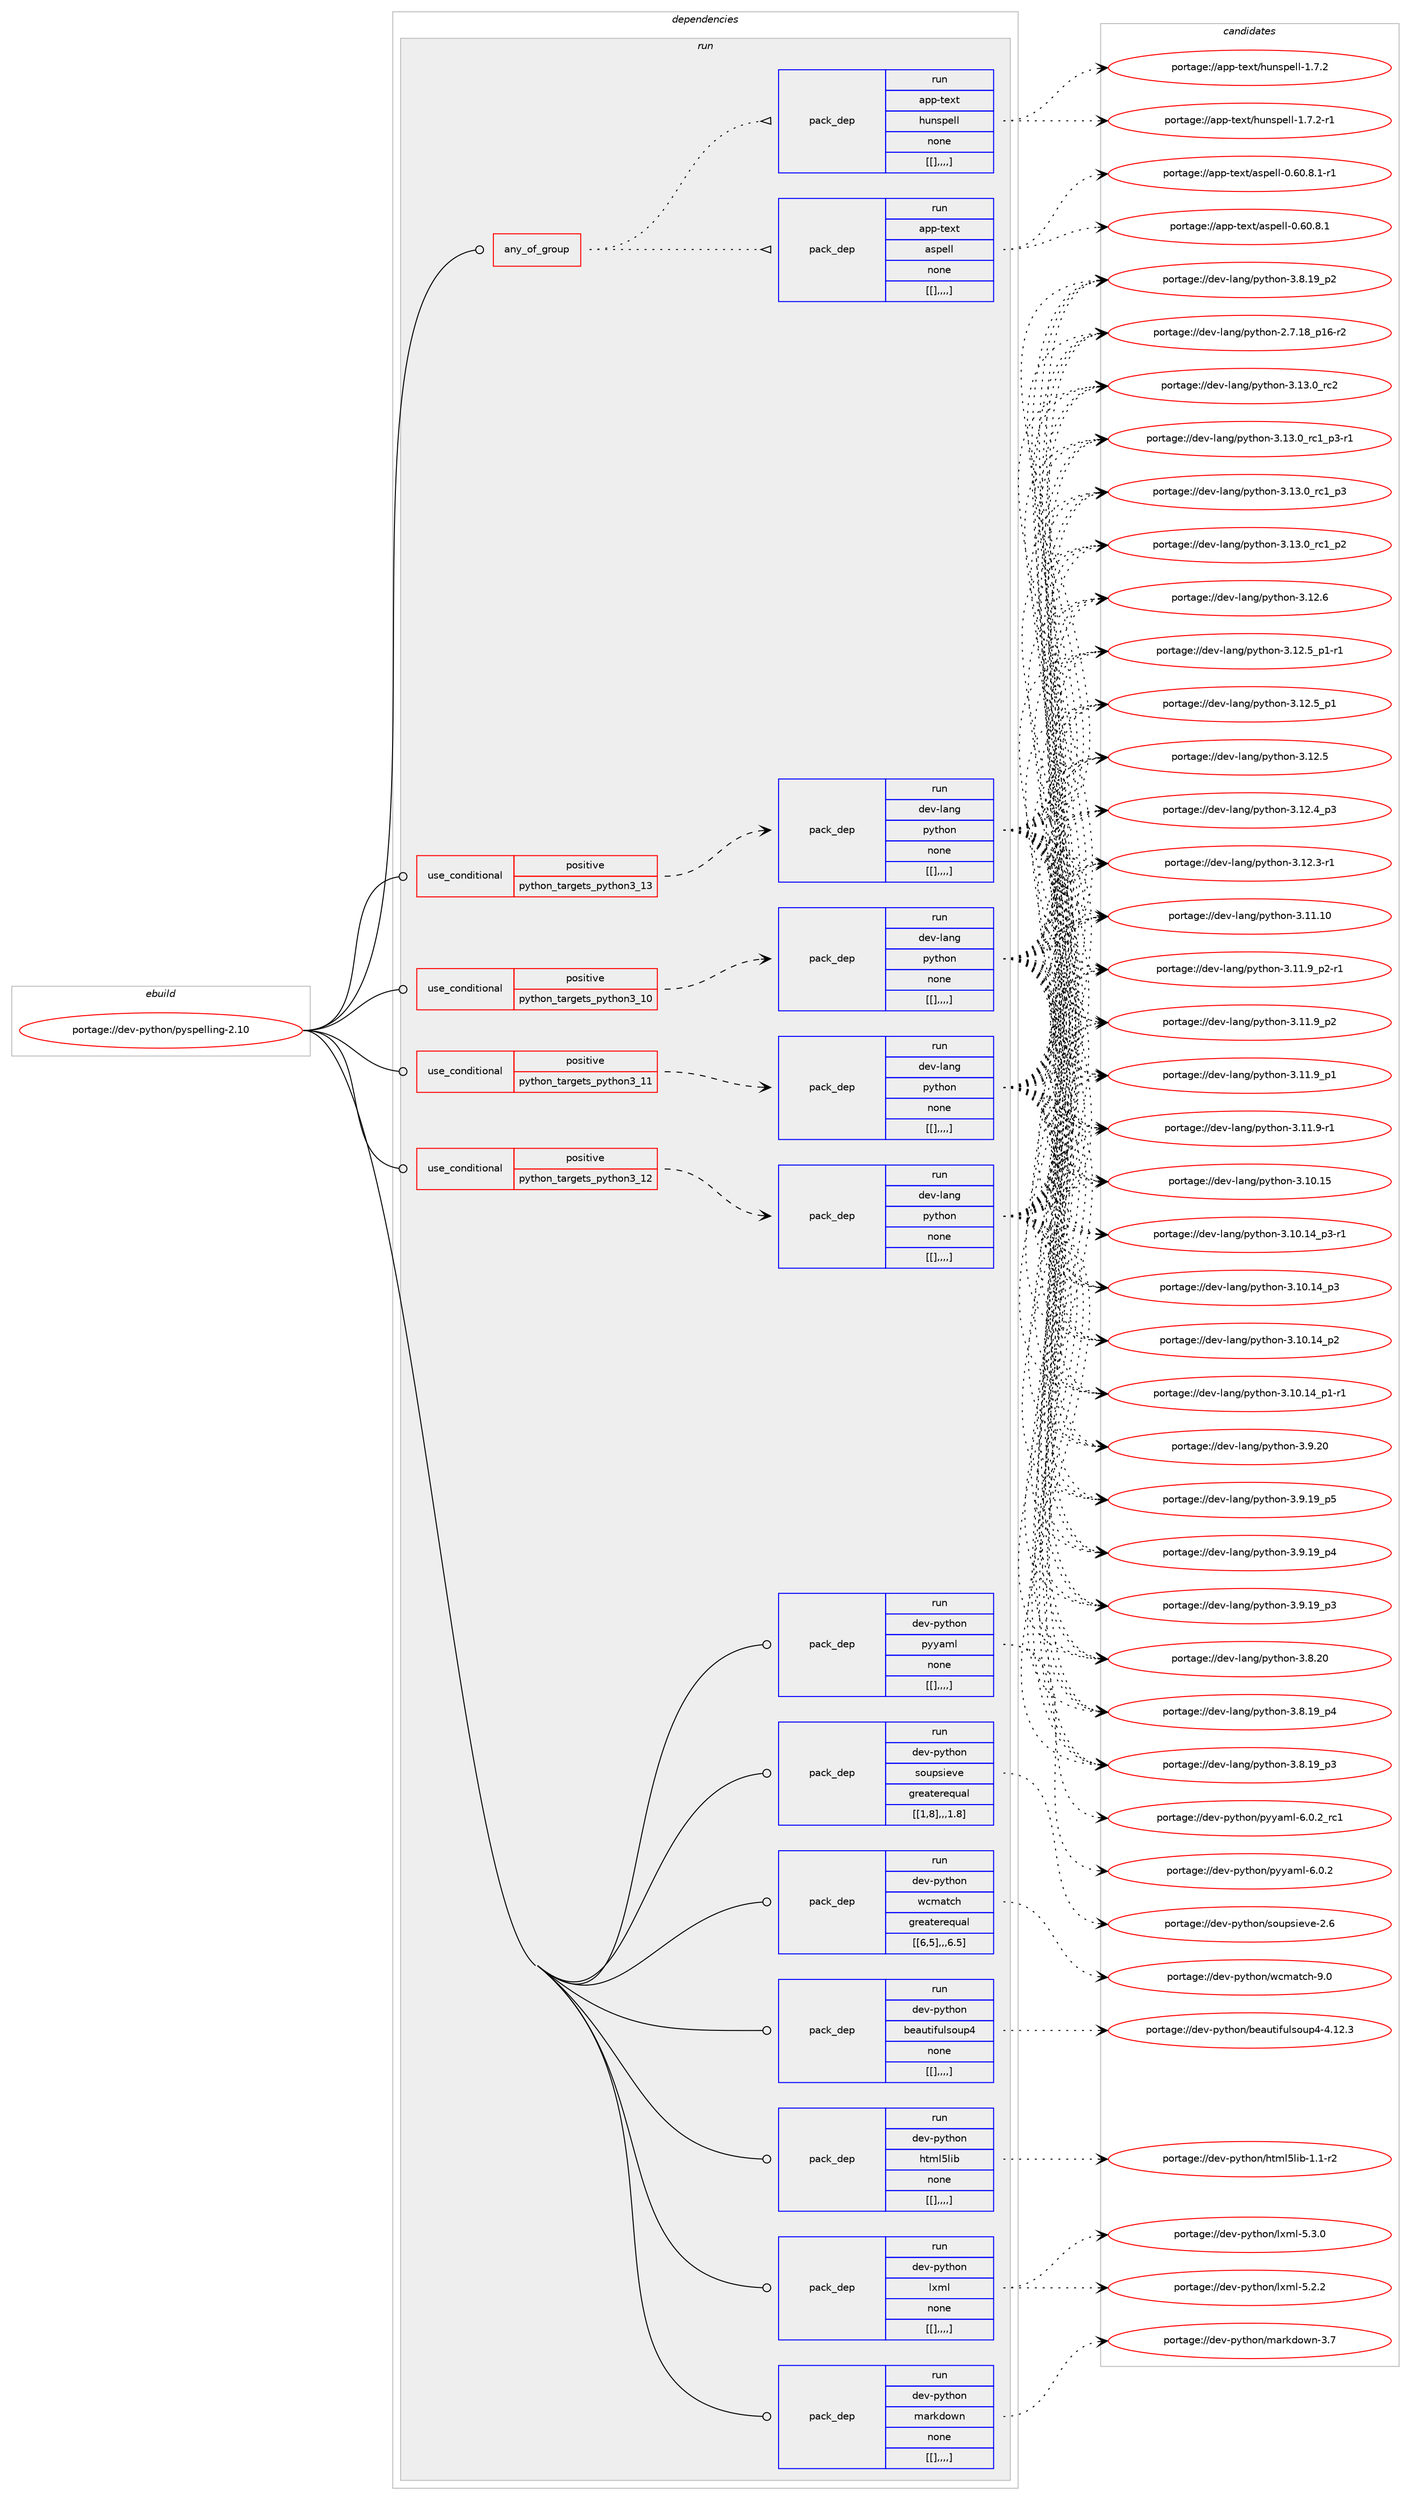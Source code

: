 digraph prolog {

# *************
# Graph options
# *************

newrank=true;
concentrate=true;
compound=true;
graph [rankdir=LR,fontname=Helvetica,fontsize=10,ranksep=1.5];#, ranksep=2.5, nodesep=0.2];
edge  [arrowhead=vee];
node  [fontname=Helvetica,fontsize=10];

# **********
# The ebuild
# **********

subgraph cluster_leftcol {
color=gray;
label=<<i>ebuild</i>>;
id [label="portage://dev-python/pyspelling-2.10", color=red, width=4, href="../dev-python/pyspelling-2.10.svg"];
}

# ****************
# The dependencies
# ****************

subgraph cluster_midcol {
color=gray;
label=<<i>dependencies</i>>;
subgraph cluster_compile {
fillcolor="#eeeeee";
style=filled;
label=<<i>compile</i>>;
}
subgraph cluster_compileandrun {
fillcolor="#eeeeee";
style=filled;
label=<<i>compile and run</i>>;
}
subgraph cluster_run {
fillcolor="#eeeeee";
style=filled;
label=<<i>run</i>>;
subgraph any1105 {
dependency160490 [label=<<TABLE BORDER="0" CELLBORDER="1" CELLSPACING="0" CELLPADDING="4"><TR><TD CELLPADDING="10">any_of_group</TD></TR></TABLE>>, shape=none, color=red];subgraph pack120568 {
dependency160491 [label=<<TABLE BORDER="0" CELLBORDER="1" CELLSPACING="0" CELLPADDING="4" WIDTH="220"><TR><TD ROWSPAN="6" CELLPADDING="30">pack_dep</TD></TR><TR><TD WIDTH="110">run</TD></TR><TR><TD>app-text</TD></TR><TR><TD>aspell</TD></TR><TR><TD>none</TD></TR><TR><TD>[[],,,,]</TD></TR></TABLE>>, shape=none, color=blue];
}
dependency160490:e -> dependency160491:w [weight=20,style="dotted",arrowhead="oinv"];
subgraph pack120569 {
dependency160492 [label=<<TABLE BORDER="0" CELLBORDER="1" CELLSPACING="0" CELLPADDING="4" WIDTH="220"><TR><TD ROWSPAN="6" CELLPADDING="30">pack_dep</TD></TR><TR><TD WIDTH="110">run</TD></TR><TR><TD>app-text</TD></TR><TR><TD>hunspell</TD></TR><TR><TD>none</TD></TR><TR><TD>[[],,,,]</TD></TR></TABLE>>, shape=none, color=blue];
}
dependency160490:e -> dependency160492:w [weight=20,style="dotted",arrowhead="oinv"];
}
id:e -> dependency160490:w [weight=20,style="solid",arrowhead="odot"];
subgraph cond38667 {
dependency160493 [label=<<TABLE BORDER="0" CELLBORDER="1" CELLSPACING="0" CELLPADDING="4"><TR><TD ROWSPAN="3" CELLPADDING="10">use_conditional</TD></TR><TR><TD>positive</TD></TR><TR><TD>python_targets_python3_10</TD></TR></TABLE>>, shape=none, color=red];
subgraph pack120570 {
dependency160494 [label=<<TABLE BORDER="0" CELLBORDER="1" CELLSPACING="0" CELLPADDING="4" WIDTH="220"><TR><TD ROWSPAN="6" CELLPADDING="30">pack_dep</TD></TR><TR><TD WIDTH="110">run</TD></TR><TR><TD>dev-lang</TD></TR><TR><TD>python</TD></TR><TR><TD>none</TD></TR><TR><TD>[[],,,,]</TD></TR></TABLE>>, shape=none, color=blue];
}
dependency160493:e -> dependency160494:w [weight=20,style="dashed",arrowhead="vee"];
}
id:e -> dependency160493:w [weight=20,style="solid",arrowhead="odot"];
subgraph cond38668 {
dependency160495 [label=<<TABLE BORDER="0" CELLBORDER="1" CELLSPACING="0" CELLPADDING="4"><TR><TD ROWSPAN="3" CELLPADDING="10">use_conditional</TD></TR><TR><TD>positive</TD></TR><TR><TD>python_targets_python3_11</TD></TR></TABLE>>, shape=none, color=red];
subgraph pack120571 {
dependency160496 [label=<<TABLE BORDER="0" CELLBORDER="1" CELLSPACING="0" CELLPADDING="4" WIDTH="220"><TR><TD ROWSPAN="6" CELLPADDING="30">pack_dep</TD></TR><TR><TD WIDTH="110">run</TD></TR><TR><TD>dev-lang</TD></TR><TR><TD>python</TD></TR><TR><TD>none</TD></TR><TR><TD>[[],,,,]</TD></TR></TABLE>>, shape=none, color=blue];
}
dependency160495:e -> dependency160496:w [weight=20,style="dashed",arrowhead="vee"];
}
id:e -> dependency160495:w [weight=20,style="solid",arrowhead="odot"];
subgraph cond38669 {
dependency160497 [label=<<TABLE BORDER="0" CELLBORDER="1" CELLSPACING="0" CELLPADDING="4"><TR><TD ROWSPAN="3" CELLPADDING="10">use_conditional</TD></TR><TR><TD>positive</TD></TR><TR><TD>python_targets_python3_12</TD></TR></TABLE>>, shape=none, color=red];
subgraph pack120572 {
dependency160498 [label=<<TABLE BORDER="0" CELLBORDER="1" CELLSPACING="0" CELLPADDING="4" WIDTH="220"><TR><TD ROWSPAN="6" CELLPADDING="30">pack_dep</TD></TR><TR><TD WIDTH="110">run</TD></TR><TR><TD>dev-lang</TD></TR><TR><TD>python</TD></TR><TR><TD>none</TD></TR><TR><TD>[[],,,,]</TD></TR></TABLE>>, shape=none, color=blue];
}
dependency160497:e -> dependency160498:w [weight=20,style="dashed",arrowhead="vee"];
}
id:e -> dependency160497:w [weight=20,style="solid",arrowhead="odot"];
subgraph cond38670 {
dependency160499 [label=<<TABLE BORDER="0" CELLBORDER="1" CELLSPACING="0" CELLPADDING="4"><TR><TD ROWSPAN="3" CELLPADDING="10">use_conditional</TD></TR><TR><TD>positive</TD></TR><TR><TD>python_targets_python3_13</TD></TR></TABLE>>, shape=none, color=red];
subgraph pack120573 {
dependency160500 [label=<<TABLE BORDER="0" CELLBORDER="1" CELLSPACING="0" CELLPADDING="4" WIDTH="220"><TR><TD ROWSPAN="6" CELLPADDING="30">pack_dep</TD></TR><TR><TD WIDTH="110">run</TD></TR><TR><TD>dev-lang</TD></TR><TR><TD>python</TD></TR><TR><TD>none</TD></TR><TR><TD>[[],,,,]</TD></TR></TABLE>>, shape=none, color=blue];
}
dependency160499:e -> dependency160500:w [weight=20,style="dashed",arrowhead="vee"];
}
id:e -> dependency160499:w [weight=20,style="solid",arrowhead="odot"];
subgraph pack120574 {
dependency160501 [label=<<TABLE BORDER="0" CELLBORDER="1" CELLSPACING="0" CELLPADDING="4" WIDTH="220"><TR><TD ROWSPAN="6" CELLPADDING="30">pack_dep</TD></TR><TR><TD WIDTH="110">run</TD></TR><TR><TD>dev-python</TD></TR><TR><TD>beautifulsoup4</TD></TR><TR><TD>none</TD></TR><TR><TD>[[],,,,]</TD></TR></TABLE>>, shape=none, color=blue];
}
id:e -> dependency160501:w [weight=20,style="solid",arrowhead="odot"];
subgraph pack120575 {
dependency160502 [label=<<TABLE BORDER="0" CELLBORDER="1" CELLSPACING="0" CELLPADDING="4" WIDTH="220"><TR><TD ROWSPAN="6" CELLPADDING="30">pack_dep</TD></TR><TR><TD WIDTH="110">run</TD></TR><TR><TD>dev-python</TD></TR><TR><TD>html5lib</TD></TR><TR><TD>none</TD></TR><TR><TD>[[],,,,]</TD></TR></TABLE>>, shape=none, color=blue];
}
id:e -> dependency160502:w [weight=20,style="solid",arrowhead="odot"];
subgraph pack120576 {
dependency160503 [label=<<TABLE BORDER="0" CELLBORDER="1" CELLSPACING="0" CELLPADDING="4" WIDTH="220"><TR><TD ROWSPAN="6" CELLPADDING="30">pack_dep</TD></TR><TR><TD WIDTH="110">run</TD></TR><TR><TD>dev-python</TD></TR><TR><TD>lxml</TD></TR><TR><TD>none</TD></TR><TR><TD>[[],,,,]</TD></TR></TABLE>>, shape=none, color=blue];
}
id:e -> dependency160503:w [weight=20,style="solid",arrowhead="odot"];
subgraph pack120577 {
dependency160504 [label=<<TABLE BORDER="0" CELLBORDER="1" CELLSPACING="0" CELLPADDING="4" WIDTH="220"><TR><TD ROWSPAN="6" CELLPADDING="30">pack_dep</TD></TR><TR><TD WIDTH="110">run</TD></TR><TR><TD>dev-python</TD></TR><TR><TD>markdown</TD></TR><TR><TD>none</TD></TR><TR><TD>[[],,,,]</TD></TR></TABLE>>, shape=none, color=blue];
}
id:e -> dependency160504:w [weight=20,style="solid",arrowhead="odot"];
subgraph pack120578 {
dependency160505 [label=<<TABLE BORDER="0" CELLBORDER="1" CELLSPACING="0" CELLPADDING="4" WIDTH="220"><TR><TD ROWSPAN="6" CELLPADDING="30">pack_dep</TD></TR><TR><TD WIDTH="110">run</TD></TR><TR><TD>dev-python</TD></TR><TR><TD>pyyaml</TD></TR><TR><TD>none</TD></TR><TR><TD>[[],,,,]</TD></TR></TABLE>>, shape=none, color=blue];
}
id:e -> dependency160505:w [weight=20,style="solid",arrowhead="odot"];
subgraph pack120579 {
dependency160506 [label=<<TABLE BORDER="0" CELLBORDER="1" CELLSPACING="0" CELLPADDING="4" WIDTH="220"><TR><TD ROWSPAN="6" CELLPADDING="30">pack_dep</TD></TR><TR><TD WIDTH="110">run</TD></TR><TR><TD>dev-python</TD></TR><TR><TD>soupsieve</TD></TR><TR><TD>greaterequal</TD></TR><TR><TD>[[1,8],,,1.8]</TD></TR></TABLE>>, shape=none, color=blue];
}
id:e -> dependency160506:w [weight=20,style="solid",arrowhead="odot"];
subgraph pack120580 {
dependency160507 [label=<<TABLE BORDER="0" CELLBORDER="1" CELLSPACING="0" CELLPADDING="4" WIDTH="220"><TR><TD ROWSPAN="6" CELLPADDING="30">pack_dep</TD></TR><TR><TD WIDTH="110">run</TD></TR><TR><TD>dev-python</TD></TR><TR><TD>wcmatch</TD></TR><TR><TD>greaterequal</TD></TR><TR><TD>[[6,5],,,6.5]</TD></TR></TABLE>>, shape=none, color=blue];
}
id:e -> dependency160507:w [weight=20,style="solid",arrowhead="odot"];
}
}

# **************
# The candidates
# **************

subgraph cluster_choices {
rank=same;
color=gray;
label=<<i>candidates</i>>;

subgraph choice120568 {
color=black;
nodesep=1;
choice971121124511610112011647971151121011081084548465448465646494511449 [label="portage://app-text/aspell-0.60.8.1-r1", color=red, width=4,href="../app-text/aspell-0.60.8.1-r1.svg"];
choice97112112451161011201164797115112101108108454846544846564649 [label="portage://app-text/aspell-0.60.8.1", color=red, width=4,href="../app-text/aspell-0.60.8.1.svg"];
dependency160491:e -> choice971121124511610112011647971151121011081084548465448465646494511449:w [style=dotted,weight="100"];
dependency160491:e -> choice97112112451161011201164797115112101108108454846544846564649:w [style=dotted,weight="100"];
}
subgraph choice120569 {
color=black;
nodesep=1;
choice9711211245116101120116471041171101151121011081084549465546504511449 [label="portage://app-text/hunspell-1.7.2-r1", color=red, width=4,href="../app-text/hunspell-1.7.2-r1.svg"];
choice971121124511610112011647104117110115112101108108454946554650 [label="portage://app-text/hunspell-1.7.2", color=red, width=4,href="../app-text/hunspell-1.7.2.svg"];
dependency160492:e -> choice9711211245116101120116471041171101151121011081084549465546504511449:w [style=dotted,weight="100"];
dependency160492:e -> choice971121124511610112011647104117110115112101108108454946554650:w [style=dotted,weight="100"];
}
subgraph choice120570 {
color=black;
nodesep=1;
choice10010111845108971101034711212111610411111045514649514648951149950 [label="portage://dev-lang/python-3.13.0_rc2", color=red, width=4,href="../dev-lang/python-3.13.0_rc2.svg"];
choice1001011184510897110103471121211161041111104551464951464895114994995112514511449 [label="portage://dev-lang/python-3.13.0_rc1_p3-r1", color=red, width=4,href="../dev-lang/python-3.13.0_rc1_p3-r1.svg"];
choice100101118451089711010347112121116104111110455146495146489511499499511251 [label="portage://dev-lang/python-3.13.0_rc1_p3", color=red, width=4,href="../dev-lang/python-3.13.0_rc1_p3.svg"];
choice100101118451089711010347112121116104111110455146495146489511499499511250 [label="portage://dev-lang/python-3.13.0_rc1_p2", color=red, width=4,href="../dev-lang/python-3.13.0_rc1_p2.svg"];
choice10010111845108971101034711212111610411111045514649504654 [label="portage://dev-lang/python-3.12.6", color=red, width=4,href="../dev-lang/python-3.12.6.svg"];
choice1001011184510897110103471121211161041111104551464950465395112494511449 [label="portage://dev-lang/python-3.12.5_p1-r1", color=red, width=4,href="../dev-lang/python-3.12.5_p1-r1.svg"];
choice100101118451089711010347112121116104111110455146495046539511249 [label="portage://dev-lang/python-3.12.5_p1", color=red, width=4,href="../dev-lang/python-3.12.5_p1.svg"];
choice10010111845108971101034711212111610411111045514649504653 [label="portage://dev-lang/python-3.12.5", color=red, width=4,href="../dev-lang/python-3.12.5.svg"];
choice100101118451089711010347112121116104111110455146495046529511251 [label="portage://dev-lang/python-3.12.4_p3", color=red, width=4,href="../dev-lang/python-3.12.4_p3.svg"];
choice100101118451089711010347112121116104111110455146495046514511449 [label="portage://dev-lang/python-3.12.3-r1", color=red, width=4,href="../dev-lang/python-3.12.3-r1.svg"];
choice1001011184510897110103471121211161041111104551464949464948 [label="portage://dev-lang/python-3.11.10", color=red, width=4,href="../dev-lang/python-3.11.10.svg"];
choice1001011184510897110103471121211161041111104551464949465795112504511449 [label="portage://dev-lang/python-3.11.9_p2-r1", color=red, width=4,href="../dev-lang/python-3.11.9_p2-r1.svg"];
choice100101118451089711010347112121116104111110455146494946579511250 [label="portage://dev-lang/python-3.11.9_p2", color=red, width=4,href="../dev-lang/python-3.11.9_p2.svg"];
choice100101118451089711010347112121116104111110455146494946579511249 [label="portage://dev-lang/python-3.11.9_p1", color=red, width=4,href="../dev-lang/python-3.11.9_p1.svg"];
choice100101118451089711010347112121116104111110455146494946574511449 [label="portage://dev-lang/python-3.11.9-r1", color=red, width=4,href="../dev-lang/python-3.11.9-r1.svg"];
choice1001011184510897110103471121211161041111104551464948464953 [label="portage://dev-lang/python-3.10.15", color=red, width=4,href="../dev-lang/python-3.10.15.svg"];
choice100101118451089711010347112121116104111110455146494846495295112514511449 [label="portage://dev-lang/python-3.10.14_p3-r1", color=red, width=4,href="../dev-lang/python-3.10.14_p3-r1.svg"];
choice10010111845108971101034711212111610411111045514649484649529511251 [label="portage://dev-lang/python-3.10.14_p3", color=red, width=4,href="../dev-lang/python-3.10.14_p3.svg"];
choice10010111845108971101034711212111610411111045514649484649529511250 [label="portage://dev-lang/python-3.10.14_p2", color=red, width=4,href="../dev-lang/python-3.10.14_p2.svg"];
choice100101118451089711010347112121116104111110455146494846495295112494511449 [label="portage://dev-lang/python-3.10.14_p1-r1", color=red, width=4,href="../dev-lang/python-3.10.14_p1-r1.svg"];
choice10010111845108971101034711212111610411111045514657465048 [label="portage://dev-lang/python-3.9.20", color=red, width=4,href="../dev-lang/python-3.9.20.svg"];
choice100101118451089711010347112121116104111110455146574649579511253 [label="portage://dev-lang/python-3.9.19_p5", color=red, width=4,href="../dev-lang/python-3.9.19_p5.svg"];
choice100101118451089711010347112121116104111110455146574649579511252 [label="portage://dev-lang/python-3.9.19_p4", color=red, width=4,href="../dev-lang/python-3.9.19_p4.svg"];
choice100101118451089711010347112121116104111110455146574649579511251 [label="portage://dev-lang/python-3.9.19_p3", color=red, width=4,href="../dev-lang/python-3.9.19_p3.svg"];
choice10010111845108971101034711212111610411111045514656465048 [label="portage://dev-lang/python-3.8.20", color=red, width=4,href="../dev-lang/python-3.8.20.svg"];
choice100101118451089711010347112121116104111110455146564649579511252 [label="portage://dev-lang/python-3.8.19_p4", color=red, width=4,href="../dev-lang/python-3.8.19_p4.svg"];
choice100101118451089711010347112121116104111110455146564649579511251 [label="portage://dev-lang/python-3.8.19_p3", color=red, width=4,href="../dev-lang/python-3.8.19_p3.svg"];
choice100101118451089711010347112121116104111110455146564649579511250 [label="portage://dev-lang/python-3.8.19_p2", color=red, width=4,href="../dev-lang/python-3.8.19_p2.svg"];
choice100101118451089711010347112121116104111110455046554649569511249544511450 [label="portage://dev-lang/python-2.7.18_p16-r2", color=red, width=4,href="../dev-lang/python-2.7.18_p16-r2.svg"];
dependency160494:e -> choice10010111845108971101034711212111610411111045514649514648951149950:w [style=dotted,weight="100"];
dependency160494:e -> choice1001011184510897110103471121211161041111104551464951464895114994995112514511449:w [style=dotted,weight="100"];
dependency160494:e -> choice100101118451089711010347112121116104111110455146495146489511499499511251:w [style=dotted,weight="100"];
dependency160494:e -> choice100101118451089711010347112121116104111110455146495146489511499499511250:w [style=dotted,weight="100"];
dependency160494:e -> choice10010111845108971101034711212111610411111045514649504654:w [style=dotted,weight="100"];
dependency160494:e -> choice1001011184510897110103471121211161041111104551464950465395112494511449:w [style=dotted,weight="100"];
dependency160494:e -> choice100101118451089711010347112121116104111110455146495046539511249:w [style=dotted,weight="100"];
dependency160494:e -> choice10010111845108971101034711212111610411111045514649504653:w [style=dotted,weight="100"];
dependency160494:e -> choice100101118451089711010347112121116104111110455146495046529511251:w [style=dotted,weight="100"];
dependency160494:e -> choice100101118451089711010347112121116104111110455146495046514511449:w [style=dotted,weight="100"];
dependency160494:e -> choice1001011184510897110103471121211161041111104551464949464948:w [style=dotted,weight="100"];
dependency160494:e -> choice1001011184510897110103471121211161041111104551464949465795112504511449:w [style=dotted,weight="100"];
dependency160494:e -> choice100101118451089711010347112121116104111110455146494946579511250:w [style=dotted,weight="100"];
dependency160494:e -> choice100101118451089711010347112121116104111110455146494946579511249:w [style=dotted,weight="100"];
dependency160494:e -> choice100101118451089711010347112121116104111110455146494946574511449:w [style=dotted,weight="100"];
dependency160494:e -> choice1001011184510897110103471121211161041111104551464948464953:w [style=dotted,weight="100"];
dependency160494:e -> choice100101118451089711010347112121116104111110455146494846495295112514511449:w [style=dotted,weight="100"];
dependency160494:e -> choice10010111845108971101034711212111610411111045514649484649529511251:w [style=dotted,weight="100"];
dependency160494:e -> choice10010111845108971101034711212111610411111045514649484649529511250:w [style=dotted,weight="100"];
dependency160494:e -> choice100101118451089711010347112121116104111110455146494846495295112494511449:w [style=dotted,weight="100"];
dependency160494:e -> choice10010111845108971101034711212111610411111045514657465048:w [style=dotted,weight="100"];
dependency160494:e -> choice100101118451089711010347112121116104111110455146574649579511253:w [style=dotted,weight="100"];
dependency160494:e -> choice100101118451089711010347112121116104111110455146574649579511252:w [style=dotted,weight="100"];
dependency160494:e -> choice100101118451089711010347112121116104111110455146574649579511251:w [style=dotted,weight="100"];
dependency160494:e -> choice10010111845108971101034711212111610411111045514656465048:w [style=dotted,weight="100"];
dependency160494:e -> choice100101118451089711010347112121116104111110455146564649579511252:w [style=dotted,weight="100"];
dependency160494:e -> choice100101118451089711010347112121116104111110455146564649579511251:w [style=dotted,weight="100"];
dependency160494:e -> choice100101118451089711010347112121116104111110455146564649579511250:w [style=dotted,weight="100"];
dependency160494:e -> choice100101118451089711010347112121116104111110455046554649569511249544511450:w [style=dotted,weight="100"];
}
subgraph choice120571 {
color=black;
nodesep=1;
choice10010111845108971101034711212111610411111045514649514648951149950 [label="portage://dev-lang/python-3.13.0_rc2", color=red, width=4,href="../dev-lang/python-3.13.0_rc2.svg"];
choice1001011184510897110103471121211161041111104551464951464895114994995112514511449 [label="portage://dev-lang/python-3.13.0_rc1_p3-r1", color=red, width=4,href="../dev-lang/python-3.13.0_rc1_p3-r1.svg"];
choice100101118451089711010347112121116104111110455146495146489511499499511251 [label="portage://dev-lang/python-3.13.0_rc1_p3", color=red, width=4,href="../dev-lang/python-3.13.0_rc1_p3.svg"];
choice100101118451089711010347112121116104111110455146495146489511499499511250 [label="portage://dev-lang/python-3.13.0_rc1_p2", color=red, width=4,href="../dev-lang/python-3.13.0_rc1_p2.svg"];
choice10010111845108971101034711212111610411111045514649504654 [label="portage://dev-lang/python-3.12.6", color=red, width=4,href="../dev-lang/python-3.12.6.svg"];
choice1001011184510897110103471121211161041111104551464950465395112494511449 [label="portage://dev-lang/python-3.12.5_p1-r1", color=red, width=4,href="../dev-lang/python-3.12.5_p1-r1.svg"];
choice100101118451089711010347112121116104111110455146495046539511249 [label="portage://dev-lang/python-3.12.5_p1", color=red, width=4,href="../dev-lang/python-3.12.5_p1.svg"];
choice10010111845108971101034711212111610411111045514649504653 [label="portage://dev-lang/python-3.12.5", color=red, width=4,href="../dev-lang/python-3.12.5.svg"];
choice100101118451089711010347112121116104111110455146495046529511251 [label="portage://dev-lang/python-3.12.4_p3", color=red, width=4,href="../dev-lang/python-3.12.4_p3.svg"];
choice100101118451089711010347112121116104111110455146495046514511449 [label="portage://dev-lang/python-3.12.3-r1", color=red, width=4,href="../dev-lang/python-3.12.3-r1.svg"];
choice1001011184510897110103471121211161041111104551464949464948 [label="portage://dev-lang/python-3.11.10", color=red, width=4,href="../dev-lang/python-3.11.10.svg"];
choice1001011184510897110103471121211161041111104551464949465795112504511449 [label="portage://dev-lang/python-3.11.9_p2-r1", color=red, width=4,href="../dev-lang/python-3.11.9_p2-r1.svg"];
choice100101118451089711010347112121116104111110455146494946579511250 [label="portage://dev-lang/python-3.11.9_p2", color=red, width=4,href="../dev-lang/python-3.11.9_p2.svg"];
choice100101118451089711010347112121116104111110455146494946579511249 [label="portage://dev-lang/python-3.11.9_p1", color=red, width=4,href="../dev-lang/python-3.11.9_p1.svg"];
choice100101118451089711010347112121116104111110455146494946574511449 [label="portage://dev-lang/python-3.11.9-r1", color=red, width=4,href="../dev-lang/python-3.11.9-r1.svg"];
choice1001011184510897110103471121211161041111104551464948464953 [label="portage://dev-lang/python-3.10.15", color=red, width=4,href="../dev-lang/python-3.10.15.svg"];
choice100101118451089711010347112121116104111110455146494846495295112514511449 [label="portage://dev-lang/python-3.10.14_p3-r1", color=red, width=4,href="../dev-lang/python-3.10.14_p3-r1.svg"];
choice10010111845108971101034711212111610411111045514649484649529511251 [label="portage://dev-lang/python-3.10.14_p3", color=red, width=4,href="../dev-lang/python-3.10.14_p3.svg"];
choice10010111845108971101034711212111610411111045514649484649529511250 [label="portage://dev-lang/python-3.10.14_p2", color=red, width=4,href="../dev-lang/python-3.10.14_p2.svg"];
choice100101118451089711010347112121116104111110455146494846495295112494511449 [label="portage://dev-lang/python-3.10.14_p1-r1", color=red, width=4,href="../dev-lang/python-3.10.14_p1-r1.svg"];
choice10010111845108971101034711212111610411111045514657465048 [label="portage://dev-lang/python-3.9.20", color=red, width=4,href="../dev-lang/python-3.9.20.svg"];
choice100101118451089711010347112121116104111110455146574649579511253 [label="portage://dev-lang/python-3.9.19_p5", color=red, width=4,href="../dev-lang/python-3.9.19_p5.svg"];
choice100101118451089711010347112121116104111110455146574649579511252 [label="portage://dev-lang/python-3.9.19_p4", color=red, width=4,href="../dev-lang/python-3.9.19_p4.svg"];
choice100101118451089711010347112121116104111110455146574649579511251 [label="portage://dev-lang/python-3.9.19_p3", color=red, width=4,href="../dev-lang/python-3.9.19_p3.svg"];
choice10010111845108971101034711212111610411111045514656465048 [label="portage://dev-lang/python-3.8.20", color=red, width=4,href="../dev-lang/python-3.8.20.svg"];
choice100101118451089711010347112121116104111110455146564649579511252 [label="portage://dev-lang/python-3.8.19_p4", color=red, width=4,href="../dev-lang/python-3.8.19_p4.svg"];
choice100101118451089711010347112121116104111110455146564649579511251 [label="portage://dev-lang/python-3.8.19_p3", color=red, width=4,href="../dev-lang/python-3.8.19_p3.svg"];
choice100101118451089711010347112121116104111110455146564649579511250 [label="portage://dev-lang/python-3.8.19_p2", color=red, width=4,href="../dev-lang/python-3.8.19_p2.svg"];
choice100101118451089711010347112121116104111110455046554649569511249544511450 [label="portage://dev-lang/python-2.7.18_p16-r2", color=red, width=4,href="../dev-lang/python-2.7.18_p16-r2.svg"];
dependency160496:e -> choice10010111845108971101034711212111610411111045514649514648951149950:w [style=dotted,weight="100"];
dependency160496:e -> choice1001011184510897110103471121211161041111104551464951464895114994995112514511449:w [style=dotted,weight="100"];
dependency160496:e -> choice100101118451089711010347112121116104111110455146495146489511499499511251:w [style=dotted,weight="100"];
dependency160496:e -> choice100101118451089711010347112121116104111110455146495146489511499499511250:w [style=dotted,weight="100"];
dependency160496:e -> choice10010111845108971101034711212111610411111045514649504654:w [style=dotted,weight="100"];
dependency160496:e -> choice1001011184510897110103471121211161041111104551464950465395112494511449:w [style=dotted,weight="100"];
dependency160496:e -> choice100101118451089711010347112121116104111110455146495046539511249:w [style=dotted,weight="100"];
dependency160496:e -> choice10010111845108971101034711212111610411111045514649504653:w [style=dotted,weight="100"];
dependency160496:e -> choice100101118451089711010347112121116104111110455146495046529511251:w [style=dotted,weight="100"];
dependency160496:e -> choice100101118451089711010347112121116104111110455146495046514511449:w [style=dotted,weight="100"];
dependency160496:e -> choice1001011184510897110103471121211161041111104551464949464948:w [style=dotted,weight="100"];
dependency160496:e -> choice1001011184510897110103471121211161041111104551464949465795112504511449:w [style=dotted,weight="100"];
dependency160496:e -> choice100101118451089711010347112121116104111110455146494946579511250:w [style=dotted,weight="100"];
dependency160496:e -> choice100101118451089711010347112121116104111110455146494946579511249:w [style=dotted,weight="100"];
dependency160496:e -> choice100101118451089711010347112121116104111110455146494946574511449:w [style=dotted,weight="100"];
dependency160496:e -> choice1001011184510897110103471121211161041111104551464948464953:w [style=dotted,weight="100"];
dependency160496:e -> choice100101118451089711010347112121116104111110455146494846495295112514511449:w [style=dotted,weight="100"];
dependency160496:e -> choice10010111845108971101034711212111610411111045514649484649529511251:w [style=dotted,weight="100"];
dependency160496:e -> choice10010111845108971101034711212111610411111045514649484649529511250:w [style=dotted,weight="100"];
dependency160496:e -> choice100101118451089711010347112121116104111110455146494846495295112494511449:w [style=dotted,weight="100"];
dependency160496:e -> choice10010111845108971101034711212111610411111045514657465048:w [style=dotted,weight="100"];
dependency160496:e -> choice100101118451089711010347112121116104111110455146574649579511253:w [style=dotted,weight="100"];
dependency160496:e -> choice100101118451089711010347112121116104111110455146574649579511252:w [style=dotted,weight="100"];
dependency160496:e -> choice100101118451089711010347112121116104111110455146574649579511251:w [style=dotted,weight="100"];
dependency160496:e -> choice10010111845108971101034711212111610411111045514656465048:w [style=dotted,weight="100"];
dependency160496:e -> choice100101118451089711010347112121116104111110455146564649579511252:w [style=dotted,weight="100"];
dependency160496:e -> choice100101118451089711010347112121116104111110455146564649579511251:w [style=dotted,weight="100"];
dependency160496:e -> choice100101118451089711010347112121116104111110455146564649579511250:w [style=dotted,weight="100"];
dependency160496:e -> choice100101118451089711010347112121116104111110455046554649569511249544511450:w [style=dotted,weight="100"];
}
subgraph choice120572 {
color=black;
nodesep=1;
choice10010111845108971101034711212111610411111045514649514648951149950 [label="portage://dev-lang/python-3.13.0_rc2", color=red, width=4,href="../dev-lang/python-3.13.0_rc2.svg"];
choice1001011184510897110103471121211161041111104551464951464895114994995112514511449 [label="portage://dev-lang/python-3.13.0_rc1_p3-r1", color=red, width=4,href="../dev-lang/python-3.13.0_rc1_p3-r1.svg"];
choice100101118451089711010347112121116104111110455146495146489511499499511251 [label="portage://dev-lang/python-3.13.0_rc1_p3", color=red, width=4,href="../dev-lang/python-3.13.0_rc1_p3.svg"];
choice100101118451089711010347112121116104111110455146495146489511499499511250 [label="portage://dev-lang/python-3.13.0_rc1_p2", color=red, width=4,href="../dev-lang/python-3.13.0_rc1_p2.svg"];
choice10010111845108971101034711212111610411111045514649504654 [label="portage://dev-lang/python-3.12.6", color=red, width=4,href="../dev-lang/python-3.12.6.svg"];
choice1001011184510897110103471121211161041111104551464950465395112494511449 [label="portage://dev-lang/python-3.12.5_p1-r1", color=red, width=4,href="../dev-lang/python-3.12.5_p1-r1.svg"];
choice100101118451089711010347112121116104111110455146495046539511249 [label="portage://dev-lang/python-3.12.5_p1", color=red, width=4,href="../dev-lang/python-3.12.5_p1.svg"];
choice10010111845108971101034711212111610411111045514649504653 [label="portage://dev-lang/python-3.12.5", color=red, width=4,href="../dev-lang/python-3.12.5.svg"];
choice100101118451089711010347112121116104111110455146495046529511251 [label="portage://dev-lang/python-3.12.4_p3", color=red, width=4,href="../dev-lang/python-3.12.4_p3.svg"];
choice100101118451089711010347112121116104111110455146495046514511449 [label="portage://dev-lang/python-3.12.3-r1", color=red, width=4,href="../dev-lang/python-3.12.3-r1.svg"];
choice1001011184510897110103471121211161041111104551464949464948 [label="portage://dev-lang/python-3.11.10", color=red, width=4,href="../dev-lang/python-3.11.10.svg"];
choice1001011184510897110103471121211161041111104551464949465795112504511449 [label="portage://dev-lang/python-3.11.9_p2-r1", color=red, width=4,href="../dev-lang/python-3.11.9_p2-r1.svg"];
choice100101118451089711010347112121116104111110455146494946579511250 [label="portage://dev-lang/python-3.11.9_p2", color=red, width=4,href="../dev-lang/python-3.11.9_p2.svg"];
choice100101118451089711010347112121116104111110455146494946579511249 [label="portage://dev-lang/python-3.11.9_p1", color=red, width=4,href="../dev-lang/python-3.11.9_p1.svg"];
choice100101118451089711010347112121116104111110455146494946574511449 [label="portage://dev-lang/python-3.11.9-r1", color=red, width=4,href="../dev-lang/python-3.11.9-r1.svg"];
choice1001011184510897110103471121211161041111104551464948464953 [label="portage://dev-lang/python-3.10.15", color=red, width=4,href="../dev-lang/python-3.10.15.svg"];
choice100101118451089711010347112121116104111110455146494846495295112514511449 [label="portage://dev-lang/python-3.10.14_p3-r1", color=red, width=4,href="../dev-lang/python-3.10.14_p3-r1.svg"];
choice10010111845108971101034711212111610411111045514649484649529511251 [label="portage://dev-lang/python-3.10.14_p3", color=red, width=4,href="../dev-lang/python-3.10.14_p3.svg"];
choice10010111845108971101034711212111610411111045514649484649529511250 [label="portage://dev-lang/python-3.10.14_p2", color=red, width=4,href="../dev-lang/python-3.10.14_p2.svg"];
choice100101118451089711010347112121116104111110455146494846495295112494511449 [label="portage://dev-lang/python-3.10.14_p1-r1", color=red, width=4,href="../dev-lang/python-3.10.14_p1-r1.svg"];
choice10010111845108971101034711212111610411111045514657465048 [label="portage://dev-lang/python-3.9.20", color=red, width=4,href="../dev-lang/python-3.9.20.svg"];
choice100101118451089711010347112121116104111110455146574649579511253 [label="portage://dev-lang/python-3.9.19_p5", color=red, width=4,href="../dev-lang/python-3.9.19_p5.svg"];
choice100101118451089711010347112121116104111110455146574649579511252 [label="portage://dev-lang/python-3.9.19_p4", color=red, width=4,href="../dev-lang/python-3.9.19_p4.svg"];
choice100101118451089711010347112121116104111110455146574649579511251 [label="portage://dev-lang/python-3.9.19_p3", color=red, width=4,href="../dev-lang/python-3.9.19_p3.svg"];
choice10010111845108971101034711212111610411111045514656465048 [label="portage://dev-lang/python-3.8.20", color=red, width=4,href="../dev-lang/python-3.8.20.svg"];
choice100101118451089711010347112121116104111110455146564649579511252 [label="portage://dev-lang/python-3.8.19_p4", color=red, width=4,href="../dev-lang/python-3.8.19_p4.svg"];
choice100101118451089711010347112121116104111110455146564649579511251 [label="portage://dev-lang/python-3.8.19_p3", color=red, width=4,href="../dev-lang/python-3.8.19_p3.svg"];
choice100101118451089711010347112121116104111110455146564649579511250 [label="portage://dev-lang/python-3.8.19_p2", color=red, width=4,href="../dev-lang/python-3.8.19_p2.svg"];
choice100101118451089711010347112121116104111110455046554649569511249544511450 [label="portage://dev-lang/python-2.7.18_p16-r2", color=red, width=4,href="../dev-lang/python-2.7.18_p16-r2.svg"];
dependency160498:e -> choice10010111845108971101034711212111610411111045514649514648951149950:w [style=dotted,weight="100"];
dependency160498:e -> choice1001011184510897110103471121211161041111104551464951464895114994995112514511449:w [style=dotted,weight="100"];
dependency160498:e -> choice100101118451089711010347112121116104111110455146495146489511499499511251:w [style=dotted,weight="100"];
dependency160498:e -> choice100101118451089711010347112121116104111110455146495146489511499499511250:w [style=dotted,weight="100"];
dependency160498:e -> choice10010111845108971101034711212111610411111045514649504654:w [style=dotted,weight="100"];
dependency160498:e -> choice1001011184510897110103471121211161041111104551464950465395112494511449:w [style=dotted,weight="100"];
dependency160498:e -> choice100101118451089711010347112121116104111110455146495046539511249:w [style=dotted,weight="100"];
dependency160498:e -> choice10010111845108971101034711212111610411111045514649504653:w [style=dotted,weight="100"];
dependency160498:e -> choice100101118451089711010347112121116104111110455146495046529511251:w [style=dotted,weight="100"];
dependency160498:e -> choice100101118451089711010347112121116104111110455146495046514511449:w [style=dotted,weight="100"];
dependency160498:e -> choice1001011184510897110103471121211161041111104551464949464948:w [style=dotted,weight="100"];
dependency160498:e -> choice1001011184510897110103471121211161041111104551464949465795112504511449:w [style=dotted,weight="100"];
dependency160498:e -> choice100101118451089711010347112121116104111110455146494946579511250:w [style=dotted,weight="100"];
dependency160498:e -> choice100101118451089711010347112121116104111110455146494946579511249:w [style=dotted,weight="100"];
dependency160498:e -> choice100101118451089711010347112121116104111110455146494946574511449:w [style=dotted,weight="100"];
dependency160498:e -> choice1001011184510897110103471121211161041111104551464948464953:w [style=dotted,weight="100"];
dependency160498:e -> choice100101118451089711010347112121116104111110455146494846495295112514511449:w [style=dotted,weight="100"];
dependency160498:e -> choice10010111845108971101034711212111610411111045514649484649529511251:w [style=dotted,weight="100"];
dependency160498:e -> choice10010111845108971101034711212111610411111045514649484649529511250:w [style=dotted,weight="100"];
dependency160498:e -> choice100101118451089711010347112121116104111110455146494846495295112494511449:w [style=dotted,weight="100"];
dependency160498:e -> choice10010111845108971101034711212111610411111045514657465048:w [style=dotted,weight="100"];
dependency160498:e -> choice100101118451089711010347112121116104111110455146574649579511253:w [style=dotted,weight="100"];
dependency160498:e -> choice100101118451089711010347112121116104111110455146574649579511252:w [style=dotted,weight="100"];
dependency160498:e -> choice100101118451089711010347112121116104111110455146574649579511251:w [style=dotted,weight="100"];
dependency160498:e -> choice10010111845108971101034711212111610411111045514656465048:w [style=dotted,weight="100"];
dependency160498:e -> choice100101118451089711010347112121116104111110455146564649579511252:w [style=dotted,weight="100"];
dependency160498:e -> choice100101118451089711010347112121116104111110455146564649579511251:w [style=dotted,weight="100"];
dependency160498:e -> choice100101118451089711010347112121116104111110455146564649579511250:w [style=dotted,weight="100"];
dependency160498:e -> choice100101118451089711010347112121116104111110455046554649569511249544511450:w [style=dotted,weight="100"];
}
subgraph choice120573 {
color=black;
nodesep=1;
choice10010111845108971101034711212111610411111045514649514648951149950 [label="portage://dev-lang/python-3.13.0_rc2", color=red, width=4,href="../dev-lang/python-3.13.0_rc2.svg"];
choice1001011184510897110103471121211161041111104551464951464895114994995112514511449 [label="portage://dev-lang/python-3.13.0_rc1_p3-r1", color=red, width=4,href="../dev-lang/python-3.13.0_rc1_p3-r1.svg"];
choice100101118451089711010347112121116104111110455146495146489511499499511251 [label="portage://dev-lang/python-3.13.0_rc1_p3", color=red, width=4,href="../dev-lang/python-3.13.0_rc1_p3.svg"];
choice100101118451089711010347112121116104111110455146495146489511499499511250 [label="portage://dev-lang/python-3.13.0_rc1_p2", color=red, width=4,href="../dev-lang/python-3.13.0_rc1_p2.svg"];
choice10010111845108971101034711212111610411111045514649504654 [label="portage://dev-lang/python-3.12.6", color=red, width=4,href="../dev-lang/python-3.12.6.svg"];
choice1001011184510897110103471121211161041111104551464950465395112494511449 [label="portage://dev-lang/python-3.12.5_p1-r1", color=red, width=4,href="../dev-lang/python-3.12.5_p1-r1.svg"];
choice100101118451089711010347112121116104111110455146495046539511249 [label="portage://dev-lang/python-3.12.5_p1", color=red, width=4,href="../dev-lang/python-3.12.5_p1.svg"];
choice10010111845108971101034711212111610411111045514649504653 [label="portage://dev-lang/python-3.12.5", color=red, width=4,href="../dev-lang/python-3.12.5.svg"];
choice100101118451089711010347112121116104111110455146495046529511251 [label="portage://dev-lang/python-3.12.4_p3", color=red, width=4,href="../dev-lang/python-3.12.4_p3.svg"];
choice100101118451089711010347112121116104111110455146495046514511449 [label="portage://dev-lang/python-3.12.3-r1", color=red, width=4,href="../dev-lang/python-3.12.3-r1.svg"];
choice1001011184510897110103471121211161041111104551464949464948 [label="portage://dev-lang/python-3.11.10", color=red, width=4,href="../dev-lang/python-3.11.10.svg"];
choice1001011184510897110103471121211161041111104551464949465795112504511449 [label="portage://dev-lang/python-3.11.9_p2-r1", color=red, width=4,href="../dev-lang/python-3.11.9_p2-r1.svg"];
choice100101118451089711010347112121116104111110455146494946579511250 [label="portage://dev-lang/python-3.11.9_p2", color=red, width=4,href="../dev-lang/python-3.11.9_p2.svg"];
choice100101118451089711010347112121116104111110455146494946579511249 [label="portage://dev-lang/python-3.11.9_p1", color=red, width=4,href="../dev-lang/python-3.11.9_p1.svg"];
choice100101118451089711010347112121116104111110455146494946574511449 [label="portage://dev-lang/python-3.11.9-r1", color=red, width=4,href="../dev-lang/python-3.11.9-r1.svg"];
choice1001011184510897110103471121211161041111104551464948464953 [label="portage://dev-lang/python-3.10.15", color=red, width=4,href="../dev-lang/python-3.10.15.svg"];
choice100101118451089711010347112121116104111110455146494846495295112514511449 [label="portage://dev-lang/python-3.10.14_p3-r1", color=red, width=4,href="../dev-lang/python-3.10.14_p3-r1.svg"];
choice10010111845108971101034711212111610411111045514649484649529511251 [label="portage://dev-lang/python-3.10.14_p3", color=red, width=4,href="../dev-lang/python-3.10.14_p3.svg"];
choice10010111845108971101034711212111610411111045514649484649529511250 [label="portage://dev-lang/python-3.10.14_p2", color=red, width=4,href="../dev-lang/python-3.10.14_p2.svg"];
choice100101118451089711010347112121116104111110455146494846495295112494511449 [label="portage://dev-lang/python-3.10.14_p1-r1", color=red, width=4,href="../dev-lang/python-3.10.14_p1-r1.svg"];
choice10010111845108971101034711212111610411111045514657465048 [label="portage://dev-lang/python-3.9.20", color=red, width=4,href="../dev-lang/python-3.9.20.svg"];
choice100101118451089711010347112121116104111110455146574649579511253 [label="portage://dev-lang/python-3.9.19_p5", color=red, width=4,href="../dev-lang/python-3.9.19_p5.svg"];
choice100101118451089711010347112121116104111110455146574649579511252 [label="portage://dev-lang/python-3.9.19_p4", color=red, width=4,href="../dev-lang/python-3.9.19_p4.svg"];
choice100101118451089711010347112121116104111110455146574649579511251 [label="portage://dev-lang/python-3.9.19_p3", color=red, width=4,href="../dev-lang/python-3.9.19_p3.svg"];
choice10010111845108971101034711212111610411111045514656465048 [label="portage://dev-lang/python-3.8.20", color=red, width=4,href="../dev-lang/python-3.8.20.svg"];
choice100101118451089711010347112121116104111110455146564649579511252 [label="portage://dev-lang/python-3.8.19_p4", color=red, width=4,href="../dev-lang/python-3.8.19_p4.svg"];
choice100101118451089711010347112121116104111110455146564649579511251 [label="portage://dev-lang/python-3.8.19_p3", color=red, width=4,href="../dev-lang/python-3.8.19_p3.svg"];
choice100101118451089711010347112121116104111110455146564649579511250 [label="portage://dev-lang/python-3.8.19_p2", color=red, width=4,href="../dev-lang/python-3.8.19_p2.svg"];
choice100101118451089711010347112121116104111110455046554649569511249544511450 [label="portage://dev-lang/python-2.7.18_p16-r2", color=red, width=4,href="../dev-lang/python-2.7.18_p16-r2.svg"];
dependency160500:e -> choice10010111845108971101034711212111610411111045514649514648951149950:w [style=dotted,weight="100"];
dependency160500:e -> choice1001011184510897110103471121211161041111104551464951464895114994995112514511449:w [style=dotted,weight="100"];
dependency160500:e -> choice100101118451089711010347112121116104111110455146495146489511499499511251:w [style=dotted,weight="100"];
dependency160500:e -> choice100101118451089711010347112121116104111110455146495146489511499499511250:w [style=dotted,weight="100"];
dependency160500:e -> choice10010111845108971101034711212111610411111045514649504654:w [style=dotted,weight="100"];
dependency160500:e -> choice1001011184510897110103471121211161041111104551464950465395112494511449:w [style=dotted,weight="100"];
dependency160500:e -> choice100101118451089711010347112121116104111110455146495046539511249:w [style=dotted,weight="100"];
dependency160500:e -> choice10010111845108971101034711212111610411111045514649504653:w [style=dotted,weight="100"];
dependency160500:e -> choice100101118451089711010347112121116104111110455146495046529511251:w [style=dotted,weight="100"];
dependency160500:e -> choice100101118451089711010347112121116104111110455146495046514511449:w [style=dotted,weight="100"];
dependency160500:e -> choice1001011184510897110103471121211161041111104551464949464948:w [style=dotted,weight="100"];
dependency160500:e -> choice1001011184510897110103471121211161041111104551464949465795112504511449:w [style=dotted,weight="100"];
dependency160500:e -> choice100101118451089711010347112121116104111110455146494946579511250:w [style=dotted,weight="100"];
dependency160500:e -> choice100101118451089711010347112121116104111110455146494946579511249:w [style=dotted,weight="100"];
dependency160500:e -> choice100101118451089711010347112121116104111110455146494946574511449:w [style=dotted,weight="100"];
dependency160500:e -> choice1001011184510897110103471121211161041111104551464948464953:w [style=dotted,weight="100"];
dependency160500:e -> choice100101118451089711010347112121116104111110455146494846495295112514511449:w [style=dotted,weight="100"];
dependency160500:e -> choice10010111845108971101034711212111610411111045514649484649529511251:w [style=dotted,weight="100"];
dependency160500:e -> choice10010111845108971101034711212111610411111045514649484649529511250:w [style=dotted,weight="100"];
dependency160500:e -> choice100101118451089711010347112121116104111110455146494846495295112494511449:w [style=dotted,weight="100"];
dependency160500:e -> choice10010111845108971101034711212111610411111045514657465048:w [style=dotted,weight="100"];
dependency160500:e -> choice100101118451089711010347112121116104111110455146574649579511253:w [style=dotted,weight="100"];
dependency160500:e -> choice100101118451089711010347112121116104111110455146574649579511252:w [style=dotted,weight="100"];
dependency160500:e -> choice100101118451089711010347112121116104111110455146574649579511251:w [style=dotted,weight="100"];
dependency160500:e -> choice10010111845108971101034711212111610411111045514656465048:w [style=dotted,weight="100"];
dependency160500:e -> choice100101118451089711010347112121116104111110455146564649579511252:w [style=dotted,weight="100"];
dependency160500:e -> choice100101118451089711010347112121116104111110455146564649579511251:w [style=dotted,weight="100"];
dependency160500:e -> choice100101118451089711010347112121116104111110455146564649579511250:w [style=dotted,weight="100"];
dependency160500:e -> choice100101118451089711010347112121116104111110455046554649569511249544511450:w [style=dotted,weight="100"];
}
subgraph choice120574 {
color=black;
nodesep=1;
choice100101118451121211161041111104798101971171161051021171081151111171125245524649504651 [label="portage://dev-python/beautifulsoup4-4.12.3", color=red, width=4,href="../dev-python/beautifulsoup4-4.12.3.svg"];
dependency160501:e -> choice100101118451121211161041111104798101971171161051021171081151111171125245524649504651:w [style=dotted,weight="100"];
}
subgraph choice120575 {
color=black;
nodesep=1;
choice10010111845112121116104111110471041161091085310810598454946494511450 [label="portage://dev-python/html5lib-1.1-r2", color=red, width=4,href="../dev-python/html5lib-1.1-r2.svg"];
dependency160502:e -> choice10010111845112121116104111110471041161091085310810598454946494511450:w [style=dotted,weight="100"];
}
subgraph choice120576 {
color=black;
nodesep=1;
choice1001011184511212111610411111047108120109108455346514648 [label="portage://dev-python/lxml-5.3.0", color=red, width=4,href="../dev-python/lxml-5.3.0.svg"];
choice1001011184511212111610411111047108120109108455346504650 [label="portage://dev-python/lxml-5.2.2", color=red, width=4,href="../dev-python/lxml-5.2.2.svg"];
dependency160503:e -> choice1001011184511212111610411111047108120109108455346514648:w [style=dotted,weight="100"];
dependency160503:e -> choice1001011184511212111610411111047108120109108455346504650:w [style=dotted,weight="100"];
}
subgraph choice120577 {
color=black;
nodesep=1;
choice10010111845112121116104111110471099711410710011111911045514655 [label="portage://dev-python/markdown-3.7", color=red, width=4,href="../dev-python/markdown-3.7.svg"];
dependency160504:e -> choice10010111845112121116104111110471099711410710011111911045514655:w [style=dotted,weight="100"];
}
subgraph choice120578 {
color=black;
nodesep=1;
choice100101118451121211161041111104711212112197109108455446484650951149949 [label="portage://dev-python/pyyaml-6.0.2_rc1", color=red, width=4,href="../dev-python/pyyaml-6.0.2_rc1.svg"];
choice100101118451121211161041111104711212112197109108455446484650 [label="portage://dev-python/pyyaml-6.0.2", color=red, width=4,href="../dev-python/pyyaml-6.0.2.svg"];
dependency160505:e -> choice100101118451121211161041111104711212112197109108455446484650951149949:w [style=dotted,weight="100"];
dependency160505:e -> choice100101118451121211161041111104711212112197109108455446484650:w [style=dotted,weight="100"];
}
subgraph choice120579 {
color=black;
nodesep=1;
choice100101118451121211161041111104711511111711211510510111810145504654 [label="portage://dev-python/soupsieve-2.6", color=red, width=4,href="../dev-python/soupsieve-2.6.svg"];
dependency160506:e -> choice100101118451121211161041111104711511111711211510510111810145504654:w [style=dotted,weight="100"];
}
subgraph choice120580 {
color=black;
nodesep=1;
choice100101118451121211161041111104711999109971169910445574648 [label="portage://dev-python/wcmatch-9.0", color=red, width=4,href="../dev-python/wcmatch-9.0.svg"];
dependency160507:e -> choice100101118451121211161041111104711999109971169910445574648:w [style=dotted,weight="100"];
}
}

}
